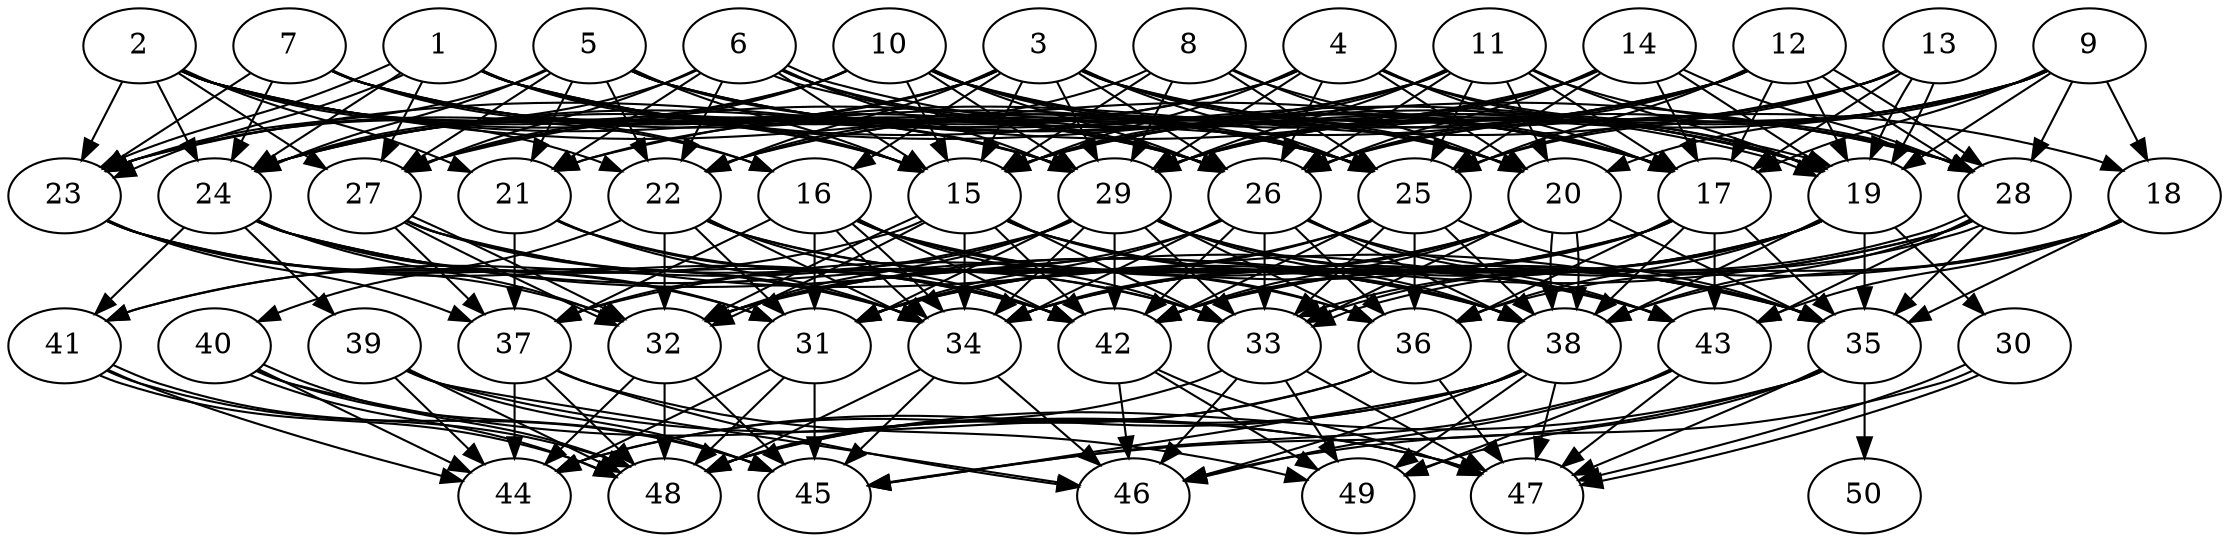 // DAG automatically generated by daggen at Thu Oct  3 14:07:57 2019
// ./daggen --dot -n 50 --ccr 0.4 --fat 0.7 --regular 0.9 --density 0.9 --mindata 5242880 --maxdata 52428800 
digraph G {
  1 [size="26575360", alpha="0.11", expect_size="10630144"] 
  1 -> 15 [size ="10630144"]
  1 -> 19 [size ="10630144"]
  1 -> 23 [size ="10630144"]
  1 -> 23 [size ="10630144"]
  1 -> 24 [size ="10630144"]
  1 -> 25 [size ="10630144"]
  1 -> 26 [size ="10630144"]
  1 -> 27 [size ="10630144"]
  1 -> 28 [size ="10630144"]
  1 -> 29 [size ="10630144"]
  2 [size="75855360", alpha="0.20", expect_size="30342144"] 
  2 -> 15 [size ="30342144"]
  2 -> 16 [size ="30342144"]
  2 -> 17 [size ="30342144"]
  2 -> 21 [size ="30342144"]
  2 -> 22 [size ="30342144"]
  2 -> 23 [size ="30342144"]
  2 -> 24 [size ="30342144"]
  2 -> 25 [size ="30342144"]
  2 -> 26 [size ="30342144"]
  2 -> 27 [size ="30342144"]
  2 -> 29 [size ="30342144"]
  3 [size="22407680", alpha="0.18", expect_size="8963072"] 
  3 -> 15 [size ="8963072"]
  3 -> 16 [size ="8963072"]
  3 -> 17 [size ="8963072"]
  3 -> 18 [size ="8963072"]
  3 -> 19 [size ="8963072"]
  3 -> 20 [size ="8963072"]
  3 -> 22 [size ="8963072"]
  3 -> 23 [size ="8963072"]
  3 -> 24 [size ="8963072"]
  3 -> 25 [size ="8963072"]
  3 -> 26 [size ="8963072"]
  3 -> 27 [size ="8963072"]
  3 -> 29 [size ="8963072"]
  4 [size="96944640", alpha="0.15", expect_size="38777856"] 
  4 -> 15 [size ="38777856"]
  4 -> 17 [size ="38777856"]
  4 -> 19 [size ="38777856"]
  4 -> 20 [size ="38777856"]
  4 -> 21 [size ="38777856"]
  4 -> 24 [size ="38777856"]
  4 -> 26 [size ="38777856"]
  4 -> 28 [size ="38777856"]
  4 -> 29 [size ="38777856"]
  5 [size="21916160", alpha="0.14", expect_size="8766464"] 
  5 -> 15 [size ="8766464"]
  5 -> 17 [size ="8766464"]
  5 -> 19 [size ="8766464"]
  5 -> 20 [size ="8766464"]
  5 -> 21 [size ="8766464"]
  5 -> 22 [size ="8766464"]
  5 -> 23 [size ="8766464"]
  5 -> 24 [size ="8766464"]
  5 -> 26 [size ="8766464"]
  5 -> 27 [size ="8766464"]
  6 [size="24919040", alpha="0.09", expect_size="9967616"] 
  6 -> 15 [size ="9967616"]
  6 -> 19 [size ="9967616"]
  6 -> 19 [size ="9967616"]
  6 -> 21 [size ="9967616"]
  6 -> 22 [size ="9967616"]
  6 -> 24 [size ="9967616"]
  6 -> 25 [size ="9967616"]
  6 -> 26 [size ="9967616"]
  6 -> 27 [size ="9967616"]
  6 -> 29 [size ="9967616"]
  7 [size="129960960", alpha="0.17", expect_size="51984384"] 
  7 -> 15 [size ="51984384"]
  7 -> 16 [size ="51984384"]
  7 -> 23 [size ="51984384"]
  7 -> 24 [size ="51984384"]
  7 -> 25 [size ="51984384"]
  7 -> 26 [size ="51984384"]
  7 -> 29 [size ="51984384"]
  8 [size="56614400", alpha="0.20", expect_size="22645760"] 
  8 -> 15 [size ="22645760"]
  8 -> 17 [size ="22645760"]
  8 -> 20 [size ="22645760"]
  8 -> 22 [size ="22645760"]
  8 -> 25 [size ="22645760"]
  8 -> 29 [size ="22645760"]
  9 [size="129123840", alpha="0.06", expect_size="51649536"] 
  9 -> 15 [size ="51649536"]
  9 -> 17 [size ="51649536"]
  9 -> 18 [size ="51649536"]
  9 -> 19 [size ="51649536"]
  9 -> 20 [size ="51649536"]
  9 -> 25 [size ="51649536"]
  9 -> 26 [size ="51649536"]
  9 -> 28 [size ="51649536"]
  9 -> 29 [size ="51649536"]
  10 [size="54251520", alpha="0.11", expect_size="21700608"] 
  10 -> 15 [size ="21700608"]
  10 -> 17 [size ="21700608"]
  10 -> 20 [size ="21700608"]
  10 -> 23 [size ="21700608"]
  10 -> 24 [size ="21700608"]
  10 -> 25 [size ="21700608"]
  10 -> 26 [size ="21700608"]
  10 -> 27 [size ="21700608"]
  10 -> 28 [size ="21700608"]
  10 -> 29 [size ="21700608"]
  11 [size="57226240", alpha="0.06", expect_size="22890496"] 
  11 -> 15 [size ="22890496"]
  11 -> 17 [size ="22890496"]
  11 -> 19 [size ="22890496"]
  11 -> 20 [size ="22890496"]
  11 -> 22 [size ="22890496"]
  11 -> 24 [size ="22890496"]
  11 -> 25 [size ="22890496"]
  11 -> 26 [size ="22890496"]
  11 -> 28 [size ="22890496"]
  11 -> 29 [size ="22890496"]
  12 [size="122347520", alpha="0.10", expect_size="48939008"] 
  12 -> 15 [size ="48939008"]
  12 -> 17 [size ="48939008"]
  12 -> 19 [size ="48939008"]
  12 -> 22 [size ="48939008"]
  12 -> 25 [size ="48939008"]
  12 -> 26 [size ="48939008"]
  12 -> 27 [size ="48939008"]
  12 -> 28 [size ="48939008"]
  12 -> 28 [size ="48939008"]
  12 -> 29 [size ="48939008"]
  13 [size="122094080", alpha="0.03", expect_size="48837632"] 
  13 -> 17 [size ="48837632"]
  13 -> 19 [size ="48837632"]
  13 -> 19 [size ="48837632"]
  13 -> 21 [size ="48837632"]
  13 -> 25 [size ="48837632"]
  13 -> 26 [size ="48837632"]
  13 -> 29 [size ="48837632"]
  14 [size="110284800", alpha="0.03", expect_size="44113920"] 
  14 -> 15 [size ="44113920"]
  14 -> 17 [size ="44113920"]
  14 -> 19 [size ="44113920"]
  14 -> 23 [size ="44113920"]
  14 -> 25 [size ="44113920"]
  14 -> 26 [size ="44113920"]
  14 -> 28 [size ="44113920"]
  14 -> 29 [size ="44113920"]
  15 [size="80002560", alpha="0.09", expect_size="32001024"] 
  15 -> 32 [size ="32001024"]
  15 -> 32 [size ="32001024"]
  15 -> 33 [size ="32001024"]
  15 -> 34 [size ="32001024"]
  15 -> 35 [size ="32001024"]
  15 -> 38 [size ="32001024"]
  15 -> 41 [size ="32001024"]
  15 -> 42 [size ="32001024"]
  15 -> 43 [size ="32001024"]
  16 [size="42365440", alpha="0.18", expect_size="16946176"] 
  16 -> 31 [size ="16946176"]
  16 -> 33 [size ="16946176"]
  16 -> 34 [size ="16946176"]
  16 -> 34 [size ="16946176"]
  16 -> 35 [size ="16946176"]
  16 -> 36 [size ="16946176"]
  16 -> 37 [size ="16946176"]
  16 -> 38 [size ="16946176"]
  16 -> 42 [size ="16946176"]
  17 [size="96266240", alpha="0.14", expect_size="38506496"] 
  17 -> 31 [size ="38506496"]
  17 -> 34 [size ="38506496"]
  17 -> 35 [size ="38506496"]
  17 -> 36 [size ="38506496"]
  17 -> 37 [size ="38506496"]
  17 -> 38 [size ="38506496"]
  17 -> 42 [size ="38506496"]
  17 -> 43 [size ="38506496"]
  18 [size="77096960", alpha="0.13", expect_size="30838784"] 
  18 -> 35 [size ="30838784"]
  18 -> 36 [size ="30838784"]
  18 -> 38 [size ="30838784"]
  18 -> 42 [size ="30838784"]
  18 -> 43 [size ="30838784"]
  19 [size="75251200", alpha="0.11", expect_size="30100480"] 
  19 -> 30 [size ="30100480"]
  19 -> 31 [size ="30100480"]
  19 -> 33 [size ="30100480"]
  19 -> 34 [size ="30100480"]
  19 -> 35 [size ="30100480"]
  19 -> 36 [size ="30100480"]
  19 -> 38 [size ="30100480"]
  19 -> 42 [size ="30100480"]
  20 [size="109616640", alpha="0.20", expect_size="43846656"] 
  20 -> 31 [size ="43846656"]
  20 -> 32 [size ="43846656"]
  20 -> 33 [size ="43846656"]
  20 -> 34 [size ="43846656"]
  20 -> 35 [size ="43846656"]
  20 -> 38 [size ="43846656"]
  20 -> 38 [size ="43846656"]
  20 -> 42 [size ="43846656"]
  21 [size="54653440", alpha="0.11", expect_size="21861376"] 
  21 -> 33 [size ="21861376"]
  21 -> 34 [size ="21861376"]
  21 -> 37 [size ="21861376"]
  21 -> 42 [size ="21861376"]
  22 [size="88921600", alpha="0.12", expect_size="35568640"] 
  22 -> 31 [size ="35568640"]
  22 -> 32 [size ="35568640"]
  22 -> 34 [size ="35568640"]
  22 -> 36 [size ="35568640"]
  22 -> 38 [size ="35568640"]
  22 -> 40 [size ="35568640"]
  22 -> 42 [size ="35568640"]
  23 [size="27543040", alpha="0.15", expect_size="11017216"] 
  23 -> 31 [size ="11017216"]
  23 -> 32 [size ="11017216"]
  23 -> 34 [size ="11017216"]
  23 -> 37 [size ="11017216"]
  23 -> 42 [size ="11017216"]
  24 [size="48079360", alpha="0.13", expect_size="19231744"] 
  24 -> 31 [size ="19231744"]
  24 -> 32 [size ="19231744"]
  24 -> 38 [size ="19231744"]
  24 -> 39 [size ="19231744"]
  24 -> 41 [size ="19231744"]
  24 -> 42 [size ="19231744"]
  24 -> 43 [size ="19231744"]
  25 [size="62976000", alpha="0.12", expect_size="25190400"] 
  25 -> 31 [size ="25190400"]
  25 -> 32 [size ="25190400"]
  25 -> 33 [size ="25190400"]
  25 -> 35 [size ="25190400"]
  25 -> 36 [size ="25190400"]
  25 -> 38 [size ="25190400"]
  25 -> 42 [size ="25190400"]
  26 [size="118407680", alpha="0.12", expect_size="47363072"] 
  26 -> 31 [size ="47363072"]
  26 -> 32 [size ="47363072"]
  26 -> 33 [size ="47363072"]
  26 -> 34 [size ="47363072"]
  26 -> 35 [size ="47363072"]
  26 -> 36 [size ="47363072"]
  26 -> 38 [size ="47363072"]
  26 -> 42 [size ="47363072"]
  26 -> 43 [size ="47363072"]
  27 [size="103841280", alpha="0.13", expect_size="41536512"] 
  27 -> 32 [size ="41536512"]
  27 -> 32 [size ="41536512"]
  27 -> 33 [size ="41536512"]
  27 -> 34 [size ="41536512"]
  27 -> 35 [size ="41536512"]
  27 -> 37 [size ="41536512"]
  28 [size="68600320", alpha="0.01", expect_size="27440128"] 
  28 -> 32 [size ="27440128"]
  28 -> 33 [size ="27440128"]
  28 -> 33 [size ="27440128"]
  28 -> 34 [size ="27440128"]
  28 -> 35 [size ="27440128"]
  28 -> 38 [size ="27440128"]
  28 -> 43 [size ="27440128"]
  29 [size="28083200", alpha="0.09", expect_size="11233280"] 
  29 -> 31 [size ="11233280"]
  29 -> 32 [size ="11233280"]
  29 -> 33 [size ="11233280"]
  29 -> 34 [size ="11233280"]
  29 -> 35 [size ="11233280"]
  29 -> 36 [size ="11233280"]
  29 -> 37 [size ="11233280"]
  29 -> 38 [size ="11233280"]
  29 -> 41 [size ="11233280"]
  29 -> 42 [size ="11233280"]
  29 -> 43 [size ="11233280"]
  30 [size="92848640", alpha="0.04", expect_size="37139456"] 
  30 -> 46 [size ="37139456"]
  30 -> 47 [size ="37139456"]
  30 -> 47 [size ="37139456"]
  31 [size="90731520", alpha="0.06", expect_size="36292608"] 
  31 -> 44 [size ="36292608"]
  31 -> 45 [size ="36292608"]
  31 -> 48 [size ="36292608"]
  32 [size="35194880", alpha="0.07", expect_size="14077952"] 
  32 -> 44 [size ="14077952"]
  32 -> 45 [size ="14077952"]
  32 -> 48 [size ="14077952"]
  33 [size="106959360", alpha="0.06", expect_size="42783744"] 
  33 -> 46 [size ="42783744"]
  33 -> 47 [size ="42783744"]
  33 -> 48 [size ="42783744"]
  33 -> 49 [size ="42783744"]
  34 [size="79395840", alpha="0.01", expect_size="31758336"] 
  34 -> 45 [size ="31758336"]
  34 -> 46 [size ="31758336"]
  34 -> 48 [size ="31758336"]
  35 [size="36341760", alpha="0.08", expect_size="14536704"] 
  35 -> 45 [size ="14536704"]
  35 -> 47 [size ="14536704"]
  35 -> 48 [size ="14536704"]
  35 -> 49 [size ="14536704"]
  35 -> 50 [size ="14536704"]
  36 [size="104573440", alpha="0.00", expect_size="41829376"] 
  36 -> 44 [size ="41829376"]
  36 -> 47 [size ="41829376"]
  36 -> 48 [size ="41829376"]
  37 [size="59973120", alpha="0.06", expect_size="23989248"] 
  37 -> 44 [size ="23989248"]
  37 -> 46 [size ="23989248"]
  37 -> 48 [size ="23989248"]
  37 -> 49 [size ="23989248"]
  38 [size="19397120", alpha="0.03", expect_size="7758848"] 
  38 -> 44 [size ="7758848"]
  38 -> 45 [size ="7758848"]
  38 -> 46 [size ="7758848"]
  38 -> 47 [size ="7758848"]
  38 -> 48 [size ="7758848"]
  38 -> 49 [size ="7758848"]
  39 [size="26352640", alpha="0.11", expect_size="10541056"] 
  39 -> 44 [size ="10541056"]
  39 -> 45 [size ="10541056"]
  39 -> 46 [size ="10541056"]
  39 -> 47 [size ="10541056"]
  39 -> 48 [size ="10541056"]
  40 [size="78891520", alpha="0.15", expect_size="31556608"] 
  40 -> 44 [size ="31556608"]
  40 -> 45 [size ="31556608"]
  40 -> 47 [size ="31556608"]
  40 -> 48 [size ="31556608"]
  40 -> 48 [size ="31556608"]
  41 [size="100193280", alpha="0.05", expect_size="40077312"] 
  41 -> 44 [size ="40077312"]
  41 -> 45 [size ="40077312"]
  41 -> 48 [size ="40077312"]
  41 -> 48 [size ="40077312"]
  42 [size="16417280", alpha="0.09", expect_size="6566912"] 
  42 -> 46 [size ="6566912"]
  42 -> 47 [size ="6566912"]
  42 -> 49 [size ="6566912"]
  43 [size="54763520", alpha="0.15", expect_size="21905408"] 
  43 -> 45 [size ="21905408"]
  43 -> 46 [size ="21905408"]
  43 -> 47 [size ="21905408"]
  43 -> 49 [size ="21905408"]
  44 [size="88296960", alpha="0.07", expect_size="35318784"] 
  45 [size="96225280", alpha="0.08", expect_size="38490112"] 
  46 [size="27484160", alpha="0.06", expect_size="10993664"] 
  47 [size="29296640", alpha="0.00", expect_size="11718656"] 
  48 [size="66856960", alpha="0.03", expect_size="26742784"] 
  49 [size="86192640", alpha="0.09", expect_size="34477056"] 
  50 [size="31482880", alpha="0.08", expect_size="12593152"] 
}
